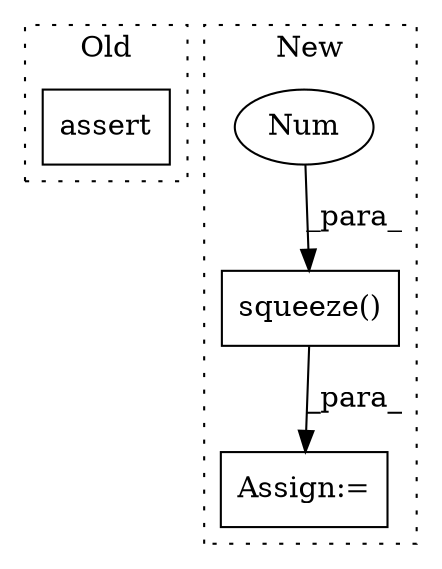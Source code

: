 digraph G {
subgraph cluster0 {
1 [label="assert" a="65" s="4899" l="7" shape="box"];
label = "Old";
style="dotted";
}
subgraph cluster1 {
2 [label="squeeze()" a="75" s="4735,4746" l="10,1" shape="box"];
3 [label="Num" a="76" s="4745" l="1" shape="ellipse"];
4 [label="Assign:=" a="68" s="4732" l="3" shape="box"];
label = "New";
style="dotted";
}
2 -> 4 [label="_para_"];
3 -> 2 [label="_para_"];
}